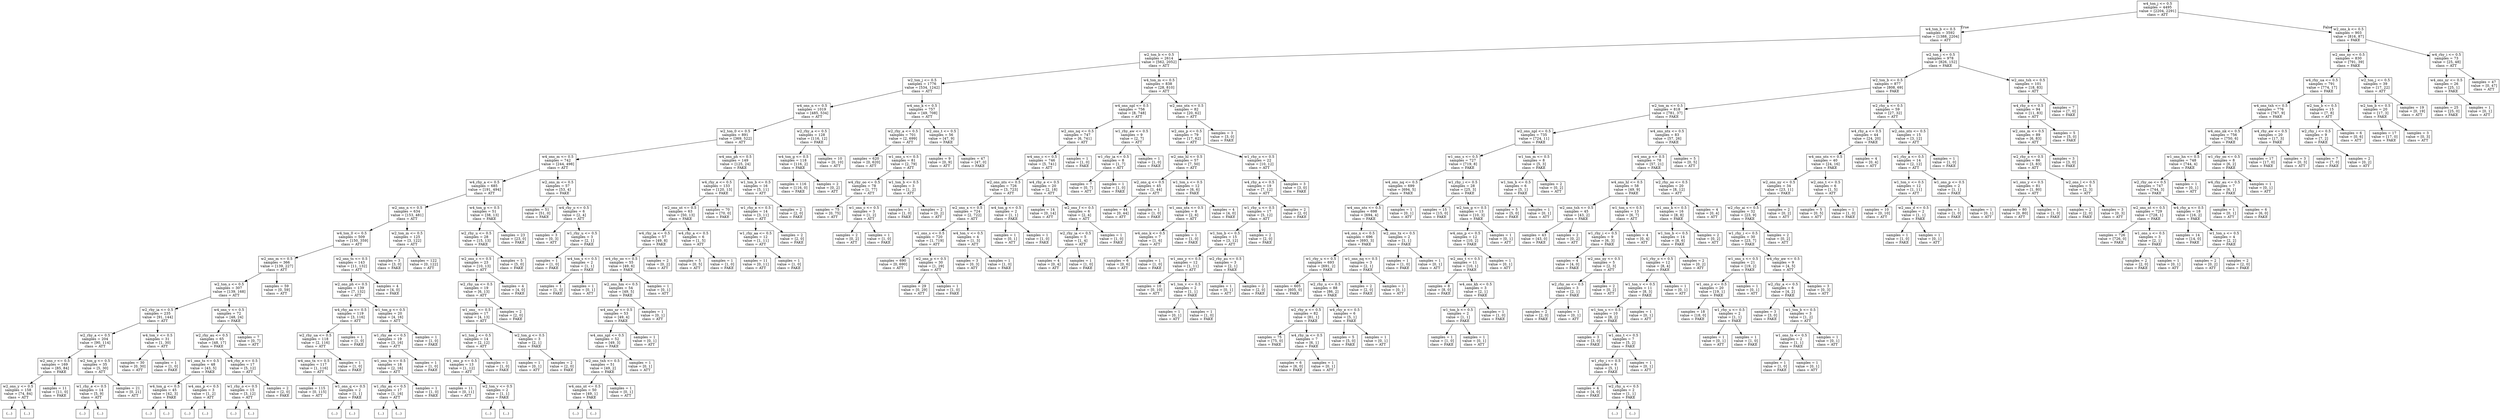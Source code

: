 digraph Tree {
node [shape=box];
0 [label="w4_ton_j <= 0.5\nsamples = 4495\nvalue = [2204, 2291]\nclass = ATT"];
1 [label="w4_ton_b <= 0.5\nsamples = 3592\nvalue = [1388, 2204]\nclass = ATT"];
0 -> 1  [headlabel="True", labelangle=45, labeldistance="2.5"];
2 [label="w2_ton_b <= 0.5\nsamples = 2614\nvalue = [562, 2052]\nclass = ATT"];
1 -> 2;
3 [label="w2_ton_j <= 0.5\nsamples = 1776\nvalue = [534, 1242]\nclass = ATT"];
2 -> 3;
4 [label="w4_ons_n <= 0.5\nsamples = 1019\nvalue = [485, 534]\nclass = ATT"];
3 -> 4;
5 [label="w2_ton_0 <= 0.5\nsamples = 891\nvalue = [369, 522]\nclass = ATT"];
4 -> 5;
6 [label="w4_ons_m <= 0.5\nsamples = 742\nvalue = [244, 498]\nclass = ATT"];
5 -> 6;
7 [label="w4_rhy_a <= 0.5\nsamples = 685\nvalue = [191, 494]\nclass = ATT"];
6 -> 7;
8 [label="w2_ons_n <= 0.5\nsamples = 634\nvalue = [153, 481]\nclass = ATT"];
7 -> 8;
9 [label="w4_ton_0 <= 0.5\nsamples = 509\nvalue = [150, 359]\nclass = ATT"];
8 -> 9;
10 [label="w2_ons_m <= 0.5\nsamples = 366\nvalue = [139, 227]\nclass = ATT"];
9 -> 10;
11 [label="w2_ton_s <= 0.5\nsamples = 307\nvalue = [139, 168]\nclass = ATT"];
10 -> 11;
12 [label="w2_rhy_ia <= 0.5\nsamples = 235\nvalue = [91, 144]\nclass = ATT"];
11 -> 12;
13 [label="w2_rhy_a <= 0.5\nsamples = 204\nvalue = [90, 114]\nclass = ATT"];
12 -> 13;
14 [label="w2_ons_r <= 0.5\nsamples = 169\nvalue = [85, 84]\nclass = FAKE"];
13 -> 14;
15 [label="w2_ons_y <= 0.5\nsamples = 158\nvalue = [74, 84]\nclass = ATT"];
14 -> 15;
16 [label="(...)"];
15 -> 16;
71 [label="(...)"];
15 -> 71;
74 [label="samples = 11\nvalue = [11, 0]\nclass = FAKE"];
14 -> 74;
75 [label="w2_ton_g <= 0.5\nsamples = 35\nvalue = [5, 30]\nclass = ATT"];
13 -> 75;
76 [label="w1_rhy_e <= 0.5\nsamples = 14\nvalue = [5, 9]\nclass = ATT"];
75 -> 76;
77 [label="(...)"];
76 -> 77;
82 [label="(...)"];
76 -> 82;
83 [label="samples = 21\nvalue = [0, 21]\nclass = ATT"];
75 -> 83;
84 [label="w4_ton_v <= 0.5\nsamples = 31\nvalue = [1, 30]\nclass = ATT"];
12 -> 84;
85 [label="samples = 30\nvalue = [0, 30]\nclass = ATT"];
84 -> 85;
86 [label="samples = 1\nvalue = [1, 0]\nclass = FAKE"];
84 -> 86;
87 [label="w4_ons_v <= 0.5\nsamples = 72\nvalue = [48, 24]\nclass = FAKE"];
11 -> 87;
88 [label="w2_rhy_au <= 0.5\nsamples = 65\nvalue = [48, 17]\nclass = FAKE"];
87 -> 88;
89 [label="w1_ons_ts <= 0.5\nsamples = 48\nvalue = [43, 5]\nclass = FAKE"];
88 -> 89;
90 [label="w4_ton_g <= 0.5\nsamples = 45\nvalue = [42, 3]\nclass = FAKE"];
89 -> 90;
91 [label="(...)"];
90 -> 91;
96 [label="(...)"];
90 -> 96;
99 [label="w4_ons_p <= 0.5\nsamples = 3\nvalue = [1, 2]\nclass = ATT"];
89 -> 99;
100 [label="(...)"];
99 -> 100;
101 [label="(...)"];
99 -> 101;
102 [label="w4_rhy_e <= 0.5\nsamples = 17\nvalue = [5, 12]\nclass = ATT"];
88 -> 102;
103 [label="w1_rhy_o <= 0.5\nsamples = 15\nvalue = [3, 12]\nclass = ATT"];
102 -> 103;
104 [label="(...)"];
103 -> 104;
107 [label="(...)"];
103 -> 107;
110 [label="samples = 2\nvalue = [2, 0]\nclass = FAKE"];
102 -> 110;
111 [label="samples = 7\nvalue = [0, 7]\nclass = ATT"];
87 -> 111;
112 [label="samples = 59\nvalue = [0, 59]\nclass = ATT"];
10 -> 112;
113 [label="w2_ons_ts <= 0.5\nsamples = 143\nvalue = [11, 132]\nclass = ATT"];
9 -> 113;
114 [label="w2_ons_ph <= 0.5\nsamples = 139\nvalue = [7, 132]\nclass = ATT"];
113 -> 114;
115 [label="w4_rhy_aa <= 0.5\nsamples = 119\nvalue = [3, 116]\nclass = ATT"];
114 -> 115;
116 [label="w2_rhy_ua <= 0.5\nsamples = 118\nvalue = [2, 116]\nclass = ATT"];
115 -> 116;
117 [label="w4_ons_tx <= 0.5\nsamples = 117\nvalue = [1, 116]\nclass = ATT"];
116 -> 117;
118 [label="samples = 115\nvalue = [0, 115]\nclass = ATT"];
117 -> 118;
119 [label="w1_ons_q <= 0.5\nsamples = 2\nvalue = [1, 1]\nclass = FAKE"];
117 -> 119;
120 [label="(...)"];
119 -> 120;
121 [label="(...)"];
119 -> 121;
122 [label="samples = 1\nvalue = [1, 0]\nclass = FAKE"];
116 -> 122;
123 [label="samples = 1\nvalue = [1, 0]\nclass = FAKE"];
115 -> 123;
124 [label="w1_ton_g <= 0.5\nsamples = 20\nvalue = [4, 16]\nclass = ATT"];
114 -> 124;
125 [label="w1_rhy_ee <= 0.5\nsamples = 19\nvalue = [3, 16]\nclass = ATT"];
124 -> 125;
126 [label="w1_ons_ts <= 0.5\nsamples = 18\nvalue = [2, 16]\nclass = ATT"];
125 -> 126;
127 [label="w1_rhy_au <= 0.5\nsamples = 17\nvalue = [1, 16]\nclass = ATT"];
126 -> 127;
128 [label="(...)"];
127 -> 128;
129 [label="(...)"];
127 -> 129;
132 [label="samples = 1\nvalue = [1, 0]\nclass = FAKE"];
126 -> 132;
133 [label="samples = 1\nvalue = [1, 0]\nclass = FAKE"];
125 -> 133;
134 [label="samples = 1\nvalue = [1, 0]\nclass = FAKE"];
124 -> 134;
135 [label="samples = 4\nvalue = [4, 0]\nclass = FAKE"];
113 -> 135;
136 [label="w2_ton_m <= 0.5\nsamples = 125\nvalue = [3, 122]\nclass = ATT"];
8 -> 136;
137 [label="samples = 3\nvalue = [3, 0]\nclass = FAKE"];
136 -> 137;
138 [label="samples = 122\nvalue = [0, 122]\nclass = ATT"];
136 -> 138;
139 [label="w4_ton_g <= 0.5\nsamples = 51\nvalue = [38, 13]\nclass = FAKE"];
7 -> 139;
140 [label="w2_rhy_u <= 0.5\nsamples = 28\nvalue = [15, 13]\nclass = FAKE"];
139 -> 140;
141 [label="w2_ons_c <= 0.5\nsamples = 23\nvalue = [10, 13]\nclass = ATT"];
140 -> 141;
142 [label="w2_rhy_ua <= 0.5\nsamples = 19\nvalue = [6, 13]\nclass = ATT"];
141 -> 142;
143 [label="w1_ons_ <= 0.5\nsamples = 17\nvalue = [4, 13]\nclass = ATT"];
142 -> 143;
144 [label="w1_ton_j <= 0.5\nsamples = 14\nvalue = [2, 12]\nclass = ATT"];
143 -> 144;
145 [label="w1_ons_p <= 0.5\nsamples = 13\nvalue = [1, 12]\nclass = ATT"];
144 -> 145;
146 [label="samples = 11\nvalue = [0, 11]\nclass = ATT"];
145 -> 146;
147 [label="w2_ton_v <= 0.5\nsamples = 2\nvalue = [1, 1]\nclass = FAKE"];
145 -> 147;
148 [label="(...)"];
147 -> 148;
149 [label="(...)"];
147 -> 149;
150 [label="samples = 1\nvalue = [1, 0]\nclass = FAKE"];
144 -> 150;
151 [label="w2_ton_g <= 0.5\nsamples = 3\nvalue = [2, 1]\nclass = FAKE"];
143 -> 151;
152 [label="samples = 1\nvalue = [0, 1]\nclass = ATT"];
151 -> 152;
153 [label="samples = 2\nvalue = [2, 0]\nclass = FAKE"];
151 -> 153;
154 [label="samples = 2\nvalue = [2, 0]\nclass = FAKE"];
142 -> 154;
155 [label="samples = 4\nvalue = [4, 0]\nclass = FAKE"];
141 -> 155;
156 [label="samples = 5\nvalue = [5, 0]\nclass = FAKE"];
140 -> 156;
157 [label="samples = 23\nvalue = [23, 0]\nclass = FAKE"];
139 -> 157;
158 [label="w2_ons_m <= 0.5\nsamples = 57\nvalue = [53, 4]\nclass = FAKE"];
6 -> 158;
159 [label="samples = 51\nvalue = [51, 0]\nclass = FAKE"];
158 -> 159;
160 [label="w4_rhy_o <= 0.5\nsamples = 6\nvalue = [2, 4]\nclass = ATT"];
158 -> 160;
161 [label="samples = 3\nvalue = [0, 3]\nclass = ATT"];
160 -> 161;
162 [label="w1_rhy_u <= 0.5\nsamples = 3\nvalue = [2, 1]\nclass = FAKE"];
160 -> 162;
163 [label="samples = 1\nvalue = [1, 0]\nclass = FAKE"];
162 -> 163;
164 [label="w4_ton_s <= 0.5\nsamples = 2\nvalue = [1, 1]\nclass = FAKE"];
162 -> 164;
165 [label="samples = 1\nvalue = [1, 0]\nclass = FAKE"];
164 -> 165;
166 [label="samples = 1\nvalue = [0, 1]\nclass = ATT"];
164 -> 166;
167 [label="w4_ons_ph <= 0.5\nsamples = 149\nvalue = [125, 24]\nclass = FAKE"];
5 -> 167;
168 [label="w4_rhy_e <= 0.5\nsamples = 133\nvalue = [120, 13]\nclass = FAKE"];
167 -> 168;
169 [label="w2_ons_nt <= 0.5\nsamples = 63\nvalue = [50, 13]\nclass = FAKE"];
168 -> 169;
170 [label="w4_rhy_ia <= 0.5\nsamples = 57\nvalue = [49, 8]\nclass = FAKE"];
169 -> 170;
171 [label="w4_rhy_oo <= 0.5\nsamples = 55\nvalue = [49, 6]\nclass = FAKE"];
170 -> 171;
172 [label="w2_ons_hm <= 0.5\nsamples = 54\nvalue = [49, 5]\nclass = FAKE"];
171 -> 172;
173 [label="w4_ons_nr <= 0.5\nsamples = 53\nvalue = [49, 4]\nclass = FAKE"];
172 -> 173;
174 [label="w4_ons_npl <= 0.5\nsamples = 52\nvalue = [49, 3]\nclass = FAKE"];
173 -> 174;
175 [label="w2_ons_txh <= 0.5\nsamples = 51\nvalue = [49, 2]\nclass = FAKE"];
174 -> 175;
176 [label="w4_ons_nt <= 0.5\nsamples = 50\nvalue = [49, 1]\nclass = FAKE"];
175 -> 176;
177 [label="(...)"];
176 -> 177;
178 [label="(...)"];
176 -> 178;
181 [label="samples = 1\nvalue = [0, 1]\nclass = ATT"];
175 -> 181;
182 [label="samples = 1\nvalue = [0, 1]\nclass = ATT"];
174 -> 182;
183 [label="samples = 1\nvalue = [0, 1]\nclass = ATT"];
173 -> 183;
184 [label="samples = 1\nvalue = [0, 1]\nclass = ATT"];
172 -> 184;
185 [label="samples = 1\nvalue = [0, 1]\nclass = ATT"];
171 -> 185;
186 [label="samples = 2\nvalue = [0, 2]\nclass = ATT"];
170 -> 186;
187 [label="w4_rhy_a <= 0.5\nsamples = 6\nvalue = [1, 5]\nclass = ATT"];
169 -> 187;
188 [label="samples = 5\nvalue = [0, 5]\nclass = ATT"];
187 -> 188;
189 [label="samples = 1\nvalue = [1, 0]\nclass = FAKE"];
187 -> 189;
190 [label="samples = 70\nvalue = [70, 0]\nclass = FAKE"];
168 -> 190;
191 [label="w1_ton_b <= 0.5\nsamples = 16\nvalue = [5, 11]\nclass = ATT"];
167 -> 191;
192 [label="w1_rhy_e <= 0.5\nsamples = 14\nvalue = [3, 11]\nclass = ATT"];
191 -> 192;
193 [label="w1_rhy_aa <= 0.5\nsamples = 12\nvalue = [1, 11]\nclass = ATT"];
192 -> 193;
194 [label="samples = 11\nvalue = [0, 11]\nclass = ATT"];
193 -> 194;
195 [label="samples = 1\nvalue = [1, 0]\nclass = FAKE"];
193 -> 195;
196 [label="samples = 2\nvalue = [2, 0]\nclass = FAKE"];
192 -> 196;
197 [label="samples = 2\nvalue = [2, 0]\nclass = FAKE"];
191 -> 197;
198 [label="w2_rhy_a <= 0.5\nsamples = 128\nvalue = [116, 12]\nclass = FAKE"];
4 -> 198;
199 [label="w4_ton_g <= 0.5\nsamples = 118\nvalue = [116, 2]\nclass = FAKE"];
198 -> 199;
200 [label="samples = 116\nvalue = [116, 0]\nclass = FAKE"];
199 -> 200;
201 [label="samples = 2\nvalue = [0, 2]\nclass = ATT"];
199 -> 201;
202 [label="samples = 10\nvalue = [0, 10]\nclass = ATT"];
198 -> 202;
203 [label="w4_ons_k <= 0.5\nsamples = 757\nvalue = [49, 708]\nclass = ATT"];
3 -> 203;
204 [label="w2_rhy_a <= 0.5\nsamples = 701\nvalue = [2, 699]\nclass = ATT"];
203 -> 204;
205 [label="samples = 620\nvalue = [0, 620]\nclass = ATT"];
204 -> 205;
206 [label="w1_ons_s <= 0.5\nsamples = 81\nvalue = [2, 79]\nclass = ATT"];
204 -> 206;
207 [label="w4_rhy_oo <= 0.5\nsamples = 78\nvalue = [1, 77]\nclass = ATT"];
206 -> 207;
208 [label="samples = 75\nvalue = [0, 75]\nclass = ATT"];
207 -> 208;
209 [label="w1_ons_c <= 0.5\nsamples = 3\nvalue = [1, 2]\nclass = ATT"];
207 -> 209;
210 [label="samples = 2\nvalue = [0, 2]\nclass = ATT"];
209 -> 210;
211 [label="samples = 1\nvalue = [1, 0]\nclass = FAKE"];
209 -> 211;
212 [label="w1_ton_b <= 0.5\nsamples = 3\nvalue = [1, 2]\nclass = ATT"];
206 -> 212;
213 [label="samples = 1\nvalue = [1, 0]\nclass = FAKE"];
212 -> 213;
214 [label="samples = 2\nvalue = [0, 2]\nclass = ATT"];
212 -> 214;
215 [label="w2_ons_t <= 0.5\nsamples = 56\nvalue = [47, 9]\nclass = FAKE"];
203 -> 215;
216 [label="samples = 9\nvalue = [0, 9]\nclass = ATT"];
215 -> 216;
217 [label="samples = 47\nvalue = [47, 0]\nclass = FAKE"];
215 -> 217;
218 [label="w4_ton_m <= 0.5\nsamples = 838\nvalue = [28, 810]\nclass = ATT"];
2 -> 218;
219 [label="w4_ons_npl <= 0.5\nsamples = 756\nvalue = [8, 748]\nclass = ATT"];
218 -> 219;
220 [label="w2_ons_nq <= 0.5\nsamples = 747\nvalue = [6, 741]\nclass = ATT"];
219 -> 220;
221 [label="w4_ons_c <= 0.5\nsamples = 746\nvalue = [5, 741]\nclass = ATT"];
220 -> 221;
222 [label="w2_ons_nts <= 0.5\nsamples = 726\nvalue = [3, 723]\nclass = ATT"];
221 -> 222;
223 [label="w2_ons_x <= 0.5\nsamples = 724\nvalue = [2, 722]\nclass = ATT"];
222 -> 223;
224 [label="w1_ons_s <= 0.5\nsamples = 720\nvalue = [1, 719]\nclass = ATT"];
223 -> 224;
225 [label="samples = 690\nvalue = [0, 690]\nclass = ATT"];
224 -> 225;
226 [label="w2_ons_p <= 0.5\nsamples = 30\nvalue = [1, 29]\nclass = ATT"];
224 -> 226;
227 [label="samples = 29\nvalue = [0, 29]\nclass = ATT"];
226 -> 227;
228 [label="samples = 1\nvalue = [1, 0]\nclass = FAKE"];
226 -> 228;
229 [label="w4_ton_v <= 0.5\nsamples = 4\nvalue = [1, 3]\nclass = ATT"];
223 -> 229;
230 [label="samples = 3\nvalue = [0, 3]\nclass = ATT"];
229 -> 230;
231 [label="samples = 1\nvalue = [1, 0]\nclass = FAKE"];
229 -> 231;
232 [label="w4_ton_g <= 0.5\nsamples = 2\nvalue = [1, 1]\nclass = FAKE"];
222 -> 232;
233 [label="samples = 1\nvalue = [0, 1]\nclass = ATT"];
232 -> 233;
234 [label="samples = 1\nvalue = [1, 0]\nclass = FAKE"];
232 -> 234;
235 [label="w4_rhy_e <= 0.5\nsamples = 20\nvalue = [2, 18]\nclass = ATT"];
221 -> 235;
236 [label="samples = 14\nvalue = [0, 14]\nclass = ATT"];
235 -> 236;
237 [label="w2_ons_f <= 0.5\nsamples = 6\nvalue = [2, 4]\nclass = ATT"];
235 -> 237;
238 [label="w2_rhy_ia <= 0.5\nsamples = 5\nvalue = [1, 4]\nclass = ATT"];
237 -> 238;
239 [label="samples = 4\nvalue = [0, 4]\nclass = ATT"];
238 -> 239;
240 [label="samples = 1\nvalue = [1, 0]\nclass = FAKE"];
238 -> 240;
241 [label="samples = 1\nvalue = [1, 0]\nclass = FAKE"];
237 -> 241;
242 [label="samples = 1\nvalue = [1, 0]\nclass = FAKE"];
220 -> 242;
243 [label="w1_rhy_aw <= 0.5\nsamples = 9\nvalue = [2, 7]\nclass = ATT"];
219 -> 243;
244 [label="w1_rhy_ia <= 0.5\nsamples = 8\nvalue = [1, 7]\nclass = ATT"];
243 -> 244;
245 [label="samples = 7\nvalue = [0, 7]\nclass = ATT"];
244 -> 245;
246 [label="samples = 1\nvalue = [1, 0]\nclass = FAKE"];
244 -> 246;
247 [label="samples = 1\nvalue = [1, 0]\nclass = FAKE"];
243 -> 247;
248 [label="w2_ons_ntx <= 0.5\nsamples = 82\nvalue = [20, 62]\nclass = ATT"];
218 -> 248;
249 [label="w2_ons_p <= 0.5\nsamples = 79\nvalue = [17, 62]\nclass = ATT"];
248 -> 249;
250 [label="w2_ons_hl <= 0.5\nsamples = 57\nvalue = [7, 50]\nclass = ATT"];
249 -> 250;
251 [label="w2_ons_q <= 0.5\nsamples = 45\nvalue = [1, 44]\nclass = ATT"];
250 -> 251;
252 [label="samples = 44\nvalue = [0, 44]\nclass = ATT"];
251 -> 252;
253 [label="samples = 1\nvalue = [1, 0]\nclass = FAKE"];
251 -> 253;
254 [label="w1_ton_s <= 0.5\nsamples = 12\nvalue = [6, 6]\nclass = FAKE"];
250 -> 254;
255 [label="w1_ons_ntx <= 0.5\nsamples = 8\nvalue = [2, 6]\nclass = ATT"];
254 -> 255;
256 [label="w4_ons_k <= 0.5\nsamples = 7\nvalue = [1, 6]\nclass = ATT"];
255 -> 256;
257 [label="samples = 6\nvalue = [0, 6]\nclass = ATT"];
256 -> 257;
258 [label="samples = 1\nvalue = [1, 0]\nclass = FAKE"];
256 -> 258;
259 [label="samples = 1\nvalue = [1, 0]\nclass = FAKE"];
255 -> 259;
260 [label="samples = 4\nvalue = [4, 0]\nclass = FAKE"];
254 -> 260;
261 [label="w1_rhy_o <= 0.5\nsamples = 22\nvalue = [10, 12]\nclass = ATT"];
249 -> 261;
262 [label="w4_rhy_a <= 0.5\nsamples = 19\nvalue = [7, 12]\nclass = ATT"];
261 -> 262;
263 [label="w1_rhy_u <= 0.5\nsamples = 17\nvalue = [5, 12]\nclass = ATT"];
262 -> 263;
264 [label="w1_ton_b <= 0.5\nsamples = 15\nvalue = [3, 12]\nclass = ATT"];
263 -> 264;
265 [label="w1_ons_y <= 0.5\nsamples = 12\nvalue = [1, 11]\nclass = ATT"];
264 -> 265;
266 [label="samples = 10\nvalue = [0, 10]\nclass = ATT"];
265 -> 266;
267 [label="w1_ton_v <= 0.5\nsamples = 2\nvalue = [1, 1]\nclass = FAKE"];
265 -> 267;
268 [label="samples = 1\nvalue = [0, 1]\nclass = ATT"];
267 -> 268;
269 [label="samples = 1\nvalue = [1, 0]\nclass = FAKE"];
267 -> 269;
270 [label="w2_rhy_au <= 0.5\nsamples = 3\nvalue = [2, 1]\nclass = FAKE"];
264 -> 270;
271 [label="samples = 1\nvalue = [0, 1]\nclass = ATT"];
270 -> 271;
272 [label="samples = 2\nvalue = [2, 0]\nclass = FAKE"];
270 -> 272;
273 [label="samples = 2\nvalue = [2, 0]\nclass = FAKE"];
263 -> 273;
274 [label="samples = 2\nvalue = [2, 0]\nclass = FAKE"];
262 -> 274;
275 [label="samples = 3\nvalue = [3, 0]\nclass = FAKE"];
261 -> 275;
276 [label="samples = 3\nvalue = [3, 0]\nclass = FAKE"];
248 -> 276;
277 [label="w2_ton_j <= 0.5\nsamples = 978\nvalue = [826, 152]\nclass = FAKE"];
1 -> 277;
278 [label="w2_ton_b <= 0.5\nsamples = 877\nvalue = [808, 69]\nclass = FAKE"];
277 -> 278;
279 [label="w2_ton_m <= 0.5\nsamples = 818\nvalue = [781, 37]\nclass = FAKE"];
278 -> 279;
280 [label="w2_ons_npl <= 0.5\nsamples = 735\nvalue = [724, 11]\nclass = FAKE"];
279 -> 280;
281 [label="w1_ons_s <= 0.5\nsamples = 727\nvalue = [719, 8]\nclass = FAKE"];
280 -> 281;
282 [label="w4_ons_nq <= 0.5\nsamples = 699\nvalue = [694, 5]\nclass = FAKE"];
281 -> 282;
283 [label="w4_ons_nts <= 0.5\nsamples = 698\nvalue = [694, 4]\nclass = FAKE"];
282 -> 283;
284 [label="w4_ons_x <= 0.5\nsamples = 696\nvalue = [693, 3]\nclass = FAKE"];
283 -> 284;
285 [label="w1_rhy_u <= 0.5\nsamples = 693\nvalue = [691, 2]\nclass = FAKE"];
284 -> 285;
286 [label="samples = 605\nvalue = [605, 0]\nclass = FAKE"];
285 -> 286;
287 [label="w2_rhy_u <= 0.5\nsamples = 88\nvalue = [86, 2]\nclass = FAKE"];
285 -> 287;
288 [label="w2_rhy_e <= 0.5\nsamples = 82\nvalue = [81, 1]\nclass = FAKE"];
287 -> 288;
289 [label="samples = 75\nvalue = [75, 0]\nclass = FAKE"];
288 -> 289;
290 [label="w4_rhy_ia <= 0.5\nsamples = 7\nvalue = [6, 1]\nclass = FAKE"];
288 -> 290;
291 [label="samples = 6\nvalue = [6, 0]\nclass = FAKE"];
290 -> 291;
292 [label="samples = 1\nvalue = [0, 1]\nclass = ATT"];
290 -> 292;
293 [label="w4_rhy_e <= 0.5\nsamples = 6\nvalue = [5, 1]\nclass = FAKE"];
287 -> 293;
294 [label="samples = 5\nvalue = [5, 0]\nclass = FAKE"];
293 -> 294;
295 [label="samples = 1\nvalue = [0, 1]\nclass = ATT"];
293 -> 295;
296 [label="w1_ons_nq <= 0.5\nsamples = 3\nvalue = [2, 1]\nclass = FAKE"];
284 -> 296;
297 [label="samples = 2\nvalue = [2, 0]\nclass = FAKE"];
296 -> 297;
298 [label="samples = 1\nvalue = [0, 1]\nclass = ATT"];
296 -> 298;
299 [label="w2_ons_tx <= 0.5\nsamples = 2\nvalue = [1, 1]\nclass = FAKE"];
283 -> 299;
300 [label="samples = 1\nvalue = [1, 0]\nclass = FAKE"];
299 -> 300;
301 [label="samples = 1\nvalue = [0, 1]\nclass = ATT"];
299 -> 301;
302 [label="samples = 1\nvalue = [0, 1]\nclass = ATT"];
282 -> 302;
303 [label="w1_rhy_i <= 0.5\nsamples = 28\nvalue = [25, 3]\nclass = FAKE"];
281 -> 303;
304 [label="samples = 15\nvalue = [15, 0]\nclass = FAKE"];
303 -> 304;
305 [label="w2_ton_g <= 0.5\nsamples = 13\nvalue = [10, 3]\nclass = FAKE"];
303 -> 305;
306 [label="w4_ons_p <= 0.5\nsamples = 12\nvalue = [10, 2]\nclass = FAKE"];
305 -> 306;
307 [label="w2_ons_t <= 0.5\nsamples = 11\nvalue = [10, 1]\nclass = FAKE"];
306 -> 307;
308 [label="samples = 8\nvalue = [8, 0]\nclass = FAKE"];
307 -> 308;
309 [label="w4_ons_kh <= 0.5\nsamples = 3\nvalue = [2, 1]\nclass = FAKE"];
307 -> 309;
310 [label="w1_ton_b <= 0.5\nsamples = 2\nvalue = [1, 1]\nclass = FAKE"];
309 -> 310;
311 [label="samples = 1\nvalue = [1, 0]\nclass = FAKE"];
310 -> 311;
312 [label="samples = 1\nvalue = [0, 1]\nclass = ATT"];
310 -> 312;
313 [label="samples = 1\nvalue = [1, 0]\nclass = FAKE"];
309 -> 313;
314 [label="samples = 1\nvalue = [0, 1]\nclass = ATT"];
306 -> 314;
315 [label="samples = 1\nvalue = [0, 1]\nclass = ATT"];
305 -> 315;
316 [label="w1_ton_m <= 0.5\nsamples = 8\nvalue = [5, 3]\nclass = FAKE"];
280 -> 316;
317 [label="w1_ton_b <= 0.5\nsamples = 6\nvalue = [5, 1]\nclass = FAKE"];
316 -> 317;
318 [label="samples = 5\nvalue = [5, 0]\nclass = FAKE"];
317 -> 318;
319 [label="samples = 1\nvalue = [0, 1]\nclass = ATT"];
317 -> 319;
320 [label="samples = 2\nvalue = [0, 2]\nclass = ATT"];
316 -> 320;
321 [label="w4_ons_ntx <= 0.5\nsamples = 83\nvalue = [57, 26]\nclass = FAKE"];
279 -> 321;
322 [label="w4_ons_p <= 0.5\nsamples = 78\nvalue = [57, 21]\nclass = FAKE"];
321 -> 322;
323 [label="w4_ons_hl <= 0.5\nsamples = 58\nvalue = [49, 9]\nclass = FAKE"];
322 -> 323;
324 [label="w2_ons_tsh <= 0.5\nsamples = 45\nvalue = [43, 2]\nclass = FAKE"];
323 -> 324;
325 [label="samples = 43\nvalue = [43, 0]\nclass = FAKE"];
324 -> 325;
326 [label="samples = 2\nvalue = [0, 2]\nclass = ATT"];
324 -> 326;
327 [label="w1_ton_s <= 0.5\nsamples = 13\nvalue = [6, 7]\nclass = ATT"];
323 -> 327;
328 [label="w1_rhy_i <= 0.5\nsamples = 9\nvalue = [6, 3]\nclass = FAKE"];
327 -> 328;
329 [label="samples = 4\nvalue = [4, 0]\nclass = FAKE"];
328 -> 329;
330 [label="w2_ons_ny <= 0.5\nsamples = 5\nvalue = [2, 3]\nclass = ATT"];
328 -> 330;
331 [label="w2_rhy_oo <= 0.5\nsamples = 3\nvalue = [2, 1]\nclass = FAKE"];
330 -> 331;
332 [label="samples = 2\nvalue = [2, 0]\nclass = FAKE"];
331 -> 332;
333 [label="samples = 1\nvalue = [0, 1]\nclass = ATT"];
331 -> 333;
334 [label="samples = 2\nvalue = [0, 2]\nclass = ATT"];
330 -> 334;
335 [label="samples = 4\nvalue = [0, 4]\nclass = ATT"];
327 -> 335;
336 [label="w2_rhy_oo <= 0.5\nsamples = 20\nvalue = [8, 12]\nclass = ATT"];
322 -> 336;
337 [label="w1_ons_k <= 0.5\nsamples = 16\nvalue = [8, 8]\nclass = FAKE"];
336 -> 337;
338 [label="w1_ton_b <= 0.5\nsamples = 14\nvalue = [8, 6]\nclass = FAKE"];
337 -> 338;
339 [label="w1_rhy_o <= 0.5\nsamples = 12\nvalue = [8, 4]\nclass = FAKE"];
338 -> 339;
340 [label="w1_ton_v <= 0.5\nsamples = 11\nvalue = [8, 3]\nclass = FAKE"];
339 -> 340;
341 [label="w1_ton_s <= 0.5\nsamples = 10\nvalue = [8, 2]\nclass = FAKE"];
340 -> 341;
342 [label="samples = 3\nvalue = [3, 0]\nclass = FAKE"];
341 -> 342;
343 [label="w1_ons_t <= 0.5\nsamples = 7\nvalue = [5, 2]\nclass = FAKE"];
341 -> 343;
344 [label="w1_rhy_i <= 0.5\nsamples = 6\nvalue = [5, 1]\nclass = FAKE"];
343 -> 344;
345 [label="samples = 4\nvalue = [4, 0]\nclass = FAKE"];
344 -> 345;
346 [label="w2_rhy_u <= 0.5\nsamples = 2\nvalue = [1, 1]\nclass = FAKE"];
344 -> 346;
347 [label="(...)"];
346 -> 347;
348 [label="(...)"];
346 -> 348;
349 [label="samples = 1\nvalue = [0, 1]\nclass = ATT"];
343 -> 349;
350 [label="samples = 1\nvalue = [0, 1]\nclass = ATT"];
340 -> 350;
351 [label="samples = 1\nvalue = [0, 1]\nclass = ATT"];
339 -> 351;
352 [label="samples = 2\nvalue = [0, 2]\nclass = ATT"];
338 -> 352;
353 [label="samples = 2\nvalue = [0, 2]\nclass = ATT"];
337 -> 353;
354 [label="samples = 4\nvalue = [0, 4]\nclass = ATT"];
336 -> 354;
355 [label="samples = 5\nvalue = [0, 5]\nclass = ATT"];
321 -> 355;
356 [label="w2_rhy_u <= 0.5\nsamples = 59\nvalue = [27, 32]\nclass = ATT"];
278 -> 356;
357 [label="w4_rhy_a <= 0.5\nsamples = 44\nvalue = [24, 20]\nclass = FAKE"];
356 -> 357;
358 [label="w4_ons_nts <= 0.5\nsamples = 40\nvalue = [24, 16]\nclass = FAKE"];
357 -> 358;
359 [label="w2_ons_ny <= 0.5\nsamples = 34\nvalue = [23, 11]\nclass = FAKE"];
358 -> 359;
360 [label="w2_rhy_ai <= 0.5\nsamples = 32\nvalue = [23, 9]\nclass = FAKE"];
359 -> 360;
361 [label="w1_rhy_i <= 0.5\nsamples = 30\nvalue = [23, 7]\nclass = FAKE"];
360 -> 361;
362 [label="w1_ons_s <= 0.5\nsamples = 21\nvalue = [19, 2]\nclass = FAKE"];
361 -> 362;
363 [label="w1_ons_y <= 0.5\nsamples = 20\nvalue = [19, 1]\nclass = FAKE"];
362 -> 363;
364 [label="samples = 18\nvalue = [18, 0]\nclass = FAKE"];
363 -> 364;
365 [label="w1_rhy_u <= 0.5\nsamples = 2\nvalue = [1, 1]\nclass = FAKE"];
363 -> 365;
366 [label="samples = 1\nvalue = [0, 1]\nclass = ATT"];
365 -> 366;
367 [label="samples = 1\nvalue = [1, 0]\nclass = FAKE"];
365 -> 367;
368 [label="samples = 1\nvalue = [0, 1]\nclass = ATT"];
362 -> 368;
369 [label="w4_rhy_aw <= 0.5\nsamples = 9\nvalue = [4, 5]\nclass = ATT"];
361 -> 369;
370 [label="w2_rhy_a <= 0.5\nsamples = 6\nvalue = [4, 2]\nclass = FAKE"];
369 -> 370;
371 [label="samples = 3\nvalue = [3, 0]\nclass = FAKE"];
370 -> 371;
372 [label="w1_ton_b <= 0.5\nsamples = 3\nvalue = [1, 2]\nclass = ATT"];
370 -> 372;
373 [label="w1_ons_ts <= 0.5\nsamples = 2\nvalue = [1, 1]\nclass = FAKE"];
372 -> 373;
374 [label="samples = 1\nvalue = [1, 0]\nclass = FAKE"];
373 -> 374;
375 [label="samples = 1\nvalue = [0, 1]\nclass = ATT"];
373 -> 375;
376 [label="samples = 1\nvalue = [0, 1]\nclass = ATT"];
372 -> 376;
377 [label="samples = 3\nvalue = [0, 3]\nclass = ATT"];
369 -> 377;
378 [label="samples = 2\nvalue = [0, 2]\nclass = ATT"];
360 -> 378;
379 [label="samples = 2\nvalue = [0, 2]\nclass = ATT"];
359 -> 379;
380 [label="w2_ons_t <= 0.5\nsamples = 6\nvalue = [1, 5]\nclass = ATT"];
358 -> 380;
381 [label="samples = 5\nvalue = [0, 5]\nclass = ATT"];
380 -> 381;
382 [label="samples = 1\nvalue = [1, 0]\nclass = FAKE"];
380 -> 382;
383 [label="samples = 4\nvalue = [0, 4]\nclass = ATT"];
357 -> 383;
384 [label="w2_ons_ntx <= 0.5\nsamples = 15\nvalue = [3, 12]\nclass = ATT"];
356 -> 384;
385 [label="w1_rhy_a <= 0.5\nsamples = 14\nvalue = [2, 12]\nclass = ATT"];
384 -> 385;
386 [label="w1_ton_v <= 0.5\nsamples = 12\nvalue = [1, 11]\nclass = ATT"];
385 -> 386;
387 [label="samples = 10\nvalue = [0, 10]\nclass = ATT"];
386 -> 387;
388 [label="w2_ons_d <= 0.5\nsamples = 2\nvalue = [1, 1]\nclass = FAKE"];
386 -> 388;
389 [label="samples = 1\nvalue = [1, 0]\nclass = FAKE"];
388 -> 389;
390 [label="samples = 1\nvalue = [0, 1]\nclass = ATT"];
388 -> 390;
391 [label="w1_ons_p <= 0.5\nsamples = 2\nvalue = [1, 1]\nclass = FAKE"];
385 -> 391;
392 [label="samples = 1\nvalue = [1, 0]\nclass = FAKE"];
391 -> 392;
393 [label="samples = 1\nvalue = [0, 1]\nclass = ATT"];
391 -> 393;
394 [label="samples = 1\nvalue = [1, 0]\nclass = FAKE"];
384 -> 394;
395 [label="w2_ons_tsh <= 0.5\nsamples = 101\nvalue = [18, 83]\nclass = ATT"];
277 -> 395;
396 [label="w4_rhy_o <= 0.5\nsamples = 94\nvalue = [11, 83]\nclass = ATT"];
395 -> 396;
397 [label="w2_ons_m <= 0.5\nsamples = 89\nvalue = [6, 83]\nclass = ATT"];
396 -> 397;
398 [label="w2_rhy_o <= 0.5\nsamples = 86\nvalue = [3, 83]\nclass = ATT"];
397 -> 398;
399 [label="w1_ons_y <= 0.5\nsamples = 81\nvalue = [1, 80]\nclass = ATT"];
398 -> 399;
400 [label="samples = 80\nvalue = [0, 80]\nclass = ATT"];
399 -> 400;
401 [label="samples = 1\nvalue = [1, 0]\nclass = FAKE"];
399 -> 401;
402 [label="w2_ons_l <= 0.5\nsamples = 5\nvalue = [2, 3]\nclass = ATT"];
398 -> 402;
403 [label="samples = 2\nvalue = [2, 0]\nclass = FAKE"];
402 -> 403;
404 [label="samples = 3\nvalue = [0, 3]\nclass = ATT"];
402 -> 404;
405 [label="samples = 3\nvalue = [3, 0]\nclass = FAKE"];
397 -> 405;
406 [label="samples = 5\nvalue = [5, 0]\nclass = FAKE"];
396 -> 406;
407 [label="samples = 7\nvalue = [7, 0]\nclass = FAKE"];
395 -> 407;
408 [label="w2_ons_k <= 0.5\nsamples = 903\nvalue = [816, 87]\nclass = FAKE"];
0 -> 408  [headlabel="False", labelangle="-45", labeldistance="2.5"];
409 [label="w2_ons_ny <= 0.5\nsamples = 830\nvalue = [791, 39]\nclass = FAKE"];
408 -> 409;
410 [label="w4_rhy_ua <= 0.5\nsamples = 791\nvalue = [774, 17]\nclass = FAKE"];
409 -> 410;
411 [label="w4_ons_txh <= 0.5\nsamples = 776\nvalue = [767, 9]\nclass = FAKE"];
410 -> 411;
412 [label="w4_ons_nk <= 0.5\nsamples = 756\nvalue = [750, 6]\nclass = FAKE"];
411 -> 412;
413 [label="w1_ons_hn <= 0.5\nsamples = 748\nvalue = [744, 4]\nclass = FAKE"];
412 -> 413;
414 [label="w2_rhy_oo <= 0.5\nsamples = 747\nvalue = [744, 3]\nclass = FAKE"];
413 -> 414;
415 [label="w2_ons_nt <= 0.5\nsamples = 729\nvalue = [728, 1]\nclass = FAKE"];
414 -> 415;
416 [label="samples = 726\nvalue = [726, 0]\nclass = FAKE"];
415 -> 416;
417 [label="w1_ons_s <= 0.5\nsamples = 3\nvalue = [2, 1]\nclass = FAKE"];
415 -> 417;
418 [label="samples = 2\nvalue = [2, 0]\nclass = FAKE"];
417 -> 418;
419 [label="samples = 1\nvalue = [0, 1]\nclass = ATT"];
417 -> 419;
420 [label="w4_rhy_a <= 0.5\nsamples = 18\nvalue = [16, 2]\nclass = FAKE"];
414 -> 420;
421 [label="samples = 14\nvalue = [14, 0]\nclass = FAKE"];
420 -> 421;
422 [label="w1_ton_s <= 0.5\nsamples = 4\nvalue = [2, 2]\nclass = FAKE"];
420 -> 422;
423 [label="samples = 2\nvalue = [0, 2]\nclass = ATT"];
422 -> 423;
424 [label="samples = 2\nvalue = [2, 0]\nclass = FAKE"];
422 -> 424;
425 [label="samples = 1\nvalue = [0, 1]\nclass = ATT"];
413 -> 425;
426 [label="w1_rhy_oo <= 0.5\nsamples = 8\nvalue = [6, 2]\nclass = FAKE"];
412 -> 426;
427 [label="w4_rhy_au <= 0.5\nsamples = 7\nvalue = [6, 1]\nclass = FAKE"];
426 -> 427;
428 [label="samples = 1\nvalue = [0, 1]\nclass = ATT"];
427 -> 428;
429 [label="samples = 6\nvalue = [6, 0]\nclass = FAKE"];
427 -> 429;
430 [label="samples = 1\nvalue = [0, 1]\nclass = ATT"];
426 -> 430;
431 [label="w4_rhy_aw <= 0.5\nsamples = 20\nvalue = [17, 3]\nclass = FAKE"];
411 -> 431;
432 [label="samples = 17\nvalue = [17, 0]\nclass = FAKE"];
431 -> 432;
433 [label="samples = 3\nvalue = [0, 3]\nclass = ATT"];
431 -> 433;
434 [label="w2_ton_b <= 0.5\nsamples = 15\nvalue = [7, 8]\nclass = ATT"];
410 -> 434;
435 [label="w2_rhy_i <= 0.5\nsamples = 9\nvalue = [7, 2]\nclass = FAKE"];
434 -> 435;
436 [label="samples = 7\nvalue = [7, 0]\nclass = FAKE"];
435 -> 436;
437 [label="samples = 2\nvalue = [0, 2]\nclass = ATT"];
435 -> 437;
438 [label="samples = 6\nvalue = [0, 6]\nclass = ATT"];
434 -> 438;
439 [label="w2_ton_j <= 0.5\nsamples = 39\nvalue = [17, 22]\nclass = ATT"];
409 -> 439;
440 [label="w2_ton_b <= 0.5\nsamples = 20\nvalue = [17, 3]\nclass = FAKE"];
439 -> 440;
441 [label="samples = 17\nvalue = [17, 0]\nclass = FAKE"];
440 -> 441;
442 [label="samples = 3\nvalue = [0, 3]\nclass = ATT"];
440 -> 442;
443 [label="samples = 19\nvalue = [0, 19]\nclass = ATT"];
439 -> 443;
444 [label="w4_rhy_i <= 0.5\nsamples = 73\nvalue = [25, 48]\nclass = ATT"];
408 -> 444;
445 [label="w4_ons_nr <= 0.5\nsamples = 26\nvalue = [25, 1]\nclass = FAKE"];
444 -> 445;
446 [label="samples = 25\nvalue = [25, 0]\nclass = FAKE"];
445 -> 446;
447 [label="samples = 1\nvalue = [0, 1]\nclass = ATT"];
445 -> 447;
448 [label="samples = 47\nvalue = [0, 47]\nclass = ATT"];
444 -> 448;
}
